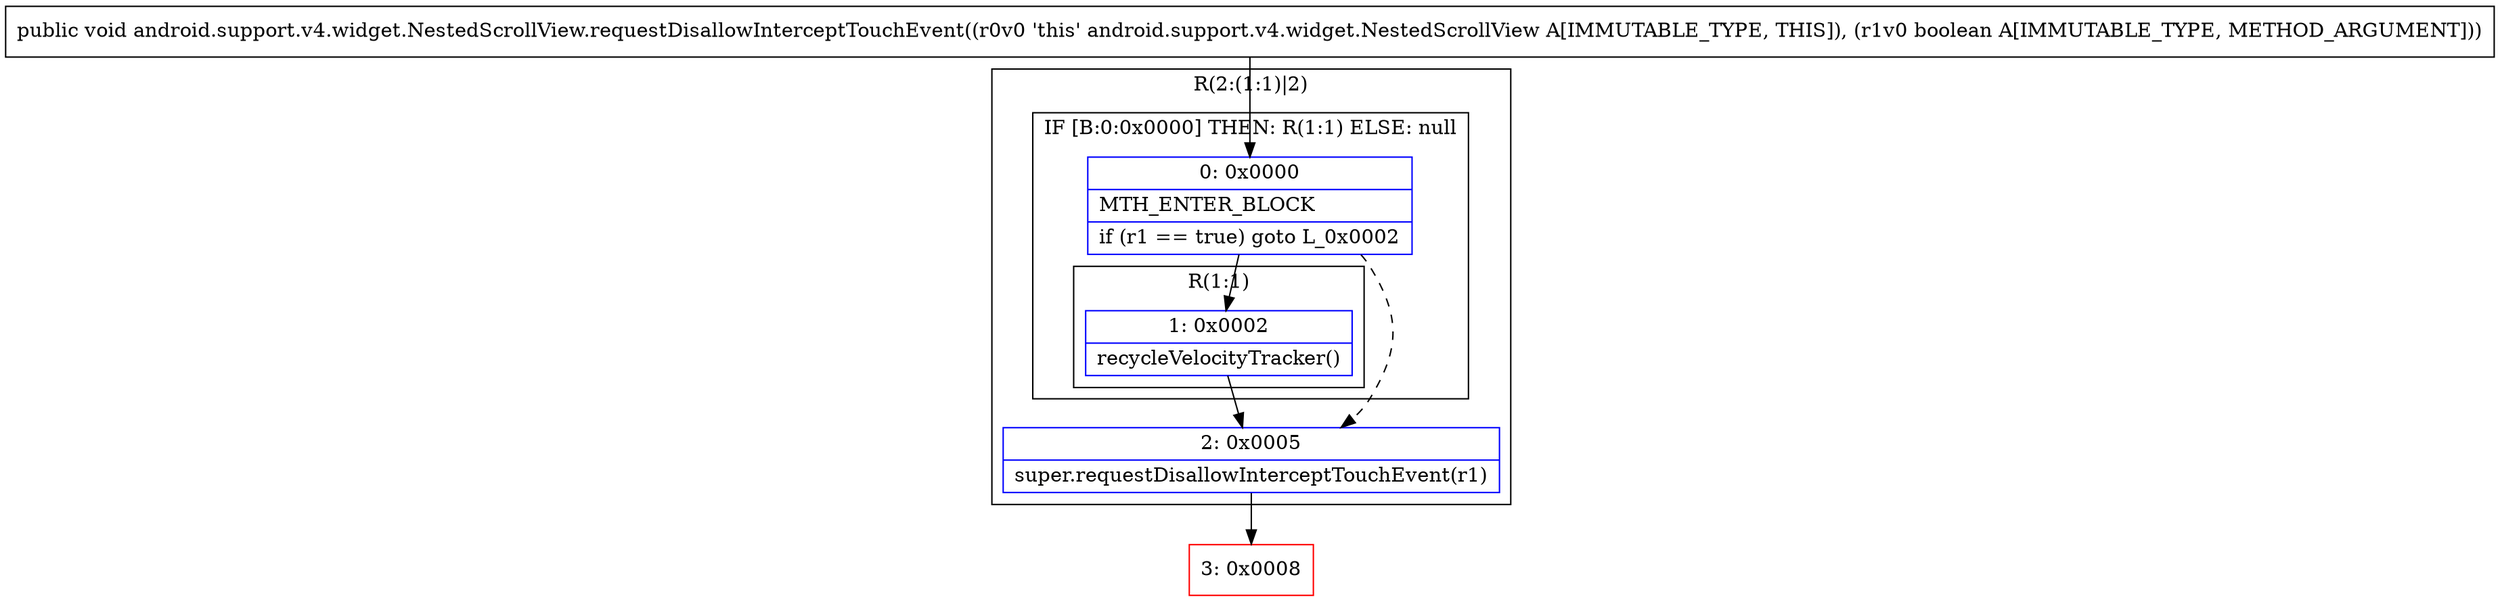 digraph "CFG forandroid.support.v4.widget.NestedScrollView.requestDisallowInterceptTouchEvent(Z)V" {
subgraph cluster_Region_665488442 {
label = "R(2:(1:1)|2)";
node [shape=record,color=blue];
subgraph cluster_IfRegion_1107071898 {
label = "IF [B:0:0x0000] THEN: R(1:1) ELSE: null";
node [shape=record,color=blue];
Node_0 [shape=record,label="{0\:\ 0x0000|MTH_ENTER_BLOCK\l|if (r1 == true) goto L_0x0002\l}"];
subgraph cluster_Region_1439582893 {
label = "R(1:1)";
node [shape=record,color=blue];
Node_1 [shape=record,label="{1\:\ 0x0002|recycleVelocityTracker()\l}"];
}
}
Node_2 [shape=record,label="{2\:\ 0x0005|super.requestDisallowInterceptTouchEvent(r1)\l}"];
}
Node_3 [shape=record,color=red,label="{3\:\ 0x0008}"];
MethodNode[shape=record,label="{public void android.support.v4.widget.NestedScrollView.requestDisallowInterceptTouchEvent((r0v0 'this' android.support.v4.widget.NestedScrollView A[IMMUTABLE_TYPE, THIS]), (r1v0 boolean A[IMMUTABLE_TYPE, METHOD_ARGUMENT])) }"];
MethodNode -> Node_0;
Node_0 -> Node_1;
Node_0 -> Node_2[style=dashed];
Node_1 -> Node_2;
Node_2 -> Node_3;
}

